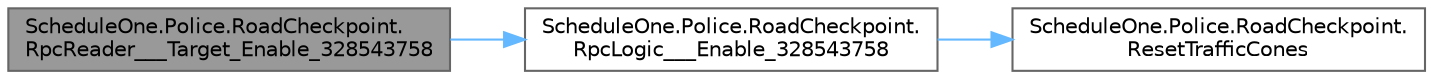 digraph "ScheduleOne.Police.RoadCheckpoint.RpcReader___Target_Enable_328543758"
{
 // LATEX_PDF_SIZE
  bgcolor="transparent";
  edge [fontname=Helvetica,fontsize=10,labelfontname=Helvetica,labelfontsize=10];
  node [fontname=Helvetica,fontsize=10,shape=box,height=0.2,width=0.4];
  rankdir="LR";
  Node1 [id="Node000001",label="ScheduleOne.Police.RoadCheckpoint.\lRpcReader___Target_Enable_328543758",height=0.2,width=0.4,color="gray40", fillcolor="grey60", style="filled", fontcolor="black",tooltip=" "];
  Node1 -> Node2 [id="edge1_Node000001_Node000002",color="steelblue1",style="solid",tooltip=" "];
  Node2 [id="Node000002",label="ScheduleOne.Police.RoadCheckpoint.\lRpcLogic___Enable_328543758",height=0.2,width=0.4,color="grey40", fillcolor="white", style="filled",URL="$class_schedule_one_1_1_police_1_1_road_checkpoint.html#a5bb5bad0b597ae9972ea913fe72763a3",tooltip=" "];
  Node2 -> Node3 [id="edge2_Node000002_Node000003",color="steelblue1",style="solid",tooltip=" "];
  Node3 [id="Node000003",label="ScheduleOne.Police.RoadCheckpoint.\lResetTrafficCones",height=0.2,width=0.4,color="grey40", fillcolor="white", style="filled",URL="$class_schedule_one_1_1_police_1_1_road_checkpoint.html#a91dbad379c974b066bf0a0e2fa3e0e64",tooltip=" "];
}

